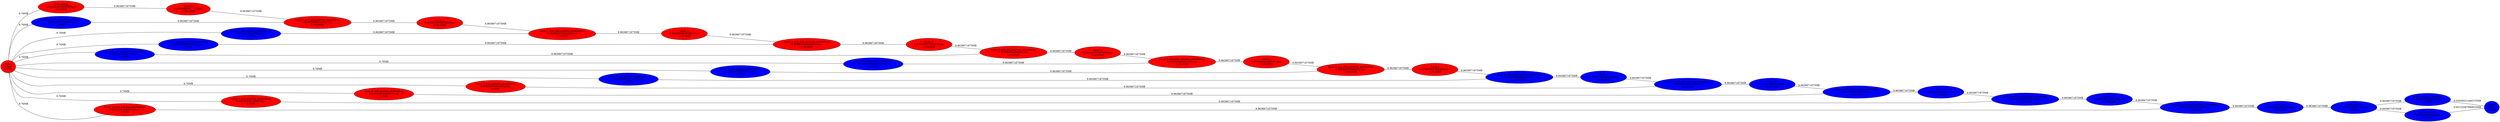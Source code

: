 graph {
rankdir=LR
input[label="input\n0.0ms\n0.0MB", style=filled, fillcolor="red"]
Embedding[label="Embedding\n0.0582430725097656ms\n48.14MB", style=filled, fillcolor="red"]
layer_0[label="layer_0\n0.480996826171875ms\n1782.0MB", style=filled, fillcolor="red"]
layer_0_mid_position_embedding[label="layer_0_mid_position_embedding\n0.0293631992340087ms\n0.0MB", style=filled, fillcolor="blue"]
layer_0_add_mid_position_embedding[label="layer_0_add_mid_position_embedding\n0.0008986880183219ms\n1782.0MB", style=filled, fillcolor="red"]
layer_1[label="layer_1\n0.4799508056640625ms\n1120.0MB", style=filled, fillcolor="red"]
layer_1_mid_position_embedding[label="layer_1_mid_position_embedding\n0.0292543048858642ms\n0.0MB", style=filled, fillcolor="blue"]
layer_1_add_mid_position_embedding[label="layer_1_add_mid_position_embedding\n0.0009653120040893ms\n1120.0MB", style=filled, fillcolor="red"]
layer_2[label="layer_2\n0.4855433654785156ms\n1130.0MB", style=filled, fillcolor="red"]
layer_2_mid_position_embedding[label="layer_2_mid_position_embedding\n0.0294003524780273ms\n0.0MB", style=filled, fillcolor="blue"]
layer_2_add_mid_position_embedding[label="layer_2_add_mid_position_embedding\n0.0009039360284805ms\n1130.0MB", style=filled, fillcolor="red"]
layer_3[label="layer_3\n0.4785107727050781ms\n1140.0MB", style=filled, fillcolor="red"]
layer_3_mid_position_embedding[label="layer_3_mid_position_embedding\n0.0293312969207763ms\n0.0MB", style=filled, fillcolor="blue"]
layer_3_add_mid_position_embedding[label="layer_3_add_mid_position_embedding\n0.0009661440253257ms\n1140.0MB", style=filled, fillcolor="red"]
layer_4[label="layer_4\n0.4804454650878906ms\n1140.0MB", style=filled, fillcolor="red"]
layer_4_mid_position_embedding[label="layer_4_mid_position_embedding\n0.0294276485443115ms\n0.0MB", style=filled, fillcolor="blue"]
layer_4_add_mid_position_embedding[label="layer_4_add_mid_position_embedding\n0.0009086400270462ms\n1140.0MB", style=filled, fillcolor="red"]
layer_5[label="layer_5\n0.4784895629882812ms\n1130.0MB", style=filled, fillcolor="red"]
layer_5_mid_position_embedding[label="layer_5_mid_position_embedding\n0.0298291835784912ms\n0.0MB", style=filled, fillcolor="blue"]
layer_5_add_mid_position_embedding[label="layer_5_add_mid_position_embedding\n0.0009669759869575ms\n1130.0MB", style=filled, fillcolor="red"]
layer_6[label="layer_6\n0.4790792236328125ms\n1190.0MB", style=filled, fillcolor="red"]
layer_6_mid_position_embedding[label="layer_6_mid_position_embedding\n0.0296188163757324ms\n0.0MB", style=filled, fillcolor="blue"]
layer_6_add_mid_position_embedding[label="layer_6_add_mid_position_embedding\n0.0009338240027427ms\n1190.0MB", style=filled, fillcolor="blue"]
layer_7[label="layer_7\n0.4793479614257812ms\n1130.0MB", style=filled, fillcolor="blue"]
layer_7_mid_position_embedding[label="layer_7_mid_position_embedding\n0.0293943996429443ms\n0.0MB", style=filled, fillcolor="red"]
layer_7_add_mid_position_embedding[label="layer_7_add_mid_position_embedding\n0.0009694399833679ms\n1130.0MB", style=filled, fillcolor="blue"]
layer_8[label="layer_8\n0.4790807800292969ms\n1180.0MB", style=filled, fillcolor="blue"]
layer_8_mid_position_embedding[label="layer_8_mid_position_embedding\n0.0296248950958251ms\n0.0MB", style=filled, fillcolor="red"]
layer_8_add_mid_position_embedding[label="layer_8_add_mid_position_embedding\n0.0009909759759902ms\n1180.0MB", style=filled, fillcolor="blue"]
layer_9[label="layer_9\n0.4794180603027344ms\n1110.0MB", style=filled, fillcolor="blue"]
layer_9_mid_position_embedding[label="layer_9_mid_position_embedding\n0.0292027511596679ms\n0.0MB", style=filled, fillcolor="red"]
layer_9_add_mid_position_embedding[label="layer_9_add_mid_position_embedding\n0.0009684159755706ms\n1110.0MB", style=filled, fillcolor="blue"]
layer_10[label="layer_10\n0.4800764770507812ms\n1170.0MB", style=filled, fillcolor="blue"]
layer_10_mid_position_embedding[label="layer_10_mid_position_embedding\n0.0293228168487548ms\n0.0MB", style=filled, fillcolor="red"]
layer_10_add_mid_position_embedding[label="layer_10_add_mid_position_embedding\n0.0010032960176467ms\n1170.0MB", style=filled, fillcolor="blue"]
layer_11[label="layer_11\n0.4800745849609375ms\n1110.0MB", style=filled, fillcolor="blue"]
Layer_Norm[label="Layer_Norm\n0.0013140480518341ms\n0.0MB", style=filled, fillcolor="blue"]
Class_Labels_Classifier[label="Class_Labels_Classifier\n0.0020531520843505ms\n0.0MB", style=filled, fillcolor="blue"]
Box_Predictor[label="Box_Predictor\n0.0020175039768218ms\n0.0MB", style=filled, fillcolor="blue"]
output[label="output\n0.0ms\n0.0MB", style=filled, fillcolor="blue"]
input -- Embedding[label="9.76MB"];
input -- layer_0_mid_position_embedding[label="9.76MB"];
input -- layer_1_mid_position_embedding[label="9.76MB"];
input -- layer_2_mid_position_embedding[label="9.76MB"];
input -- layer_3_mid_position_embedding[label="9.76MB"];
input -- layer_4_mid_position_embedding[label="9.76MB"];
input -- layer_5_mid_position_embedding[label="9.76MB"];
input -- layer_6_mid_position_embedding[label="9.76MB"];
input -- layer_7_mid_position_embedding[label="9.76MB"];
input -- layer_8_mid_position_embedding[label="9.76MB"];
input -- layer_9_mid_position_embedding[label="9.76MB"];
input -- layer_10_mid_position_embedding[label="9.76MB"];
Embedding -- layer_0[label="9.9638671875MB"];
layer_0 -- layer_0_add_mid_position_embedding[label="9.9638671875MB"];
layer_0_mid_position_embedding -- layer_0_add_mid_position_embedding[label="9.9638671875MB"];
layer_0_add_mid_position_embedding -- layer_1[label="9.9638671875MB"];
layer_1 -- layer_1_add_mid_position_embedding[label="9.9638671875MB"];
layer_1_mid_position_embedding -- layer_1_add_mid_position_embedding[label="9.9638671875MB"];
layer_1_add_mid_position_embedding -- layer_2[label="9.9638671875MB"];
layer_2 -- layer_2_add_mid_position_embedding[label="9.9638671875MB"];
layer_2_mid_position_embedding -- layer_2_add_mid_position_embedding[label="9.9638671875MB"];
layer_2_add_mid_position_embedding -- layer_3[label="9.9638671875MB"];
layer_3 -- layer_3_add_mid_position_embedding[label="9.9638671875MB"];
layer_3_mid_position_embedding -- layer_3_add_mid_position_embedding[label="9.9638671875MB"];
layer_3_add_mid_position_embedding -- layer_4[label="9.9638671875MB"];
layer_4 -- layer_4_add_mid_position_embedding[label="9.9638671875MB"];
layer_4_mid_position_embedding -- layer_4_add_mid_position_embedding[label="9.9638671875MB"];
layer_4_add_mid_position_embedding -- layer_5[label="9.9638671875MB"];
layer_5 -- layer_5_add_mid_position_embedding[label="9.9638671875MB"];
layer_5_mid_position_embedding -- layer_5_add_mid_position_embedding[label="9.9638671875MB"];
layer_5_add_mid_position_embedding -- layer_6[label="9.9638671875MB"];
layer_6 -- layer_6_add_mid_position_embedding[label="9.9638671875MB"];
layer_6_mid_position_embedding -- layer_6_add_mid_position_embedding[label="9.9638671875MB"];
layer_6_add_mid_position_embedding -- layer_7[label="9.9638671875MB"];
layer_7 -- layer_7_add_mid_position_embedding[label="9.9638671875MB"];
layer_7_mid_position_embedding -- layer_7_add_mid_position_embedding[label="9.9638671875MB"];
layer_7_add_mid_position_embedding -- layer_8[label="9.9638671875MB"];
layer_8 -- layer_8_add_mid_position_embedding[label="9.9638671875MB"];
layer_8_mid_position_embedding -- layer_8_add_mid_position_embedding[label="9.9638671875MB"];
layer_8_add_mid_position_embedding -- layer_9[label="9.9638671875MB"];
layer_9 -- layer_9_add_mid_position_embedding[label="9.9638671875MB"];
layer_9_mid_position_embedding -- layer_9_add_mid_position_embedding[label="9.9638671875MB"];
layer_9_add_mid_position_embedding -- layer_10[label="9.9638671875MB"];
layer_10 -- layer_10_add_mid_position_embedding[label="9.9638671875MB"];
layer_10_mid_position_embedding -- layer_10_add_mid_position_embedding[label="9.9638671875MB"];
layer_10_add_mid_position_embedding -- layer_11[label="9.9638671875MB"];
layer_11 -- Layer_Norm[label="9.9638671875MB"];
Layer_Norm -- Class_Labels_Classifier[label="9.9638671875MB"];
Layer_Norm -- Box_Predictor[label="9.9638671875MB"];
Class_Labels_Classifier -- output[label="0.03509521484375MB"];
Box_Predictor -- output[label="0.00152587890625MB"];
}
